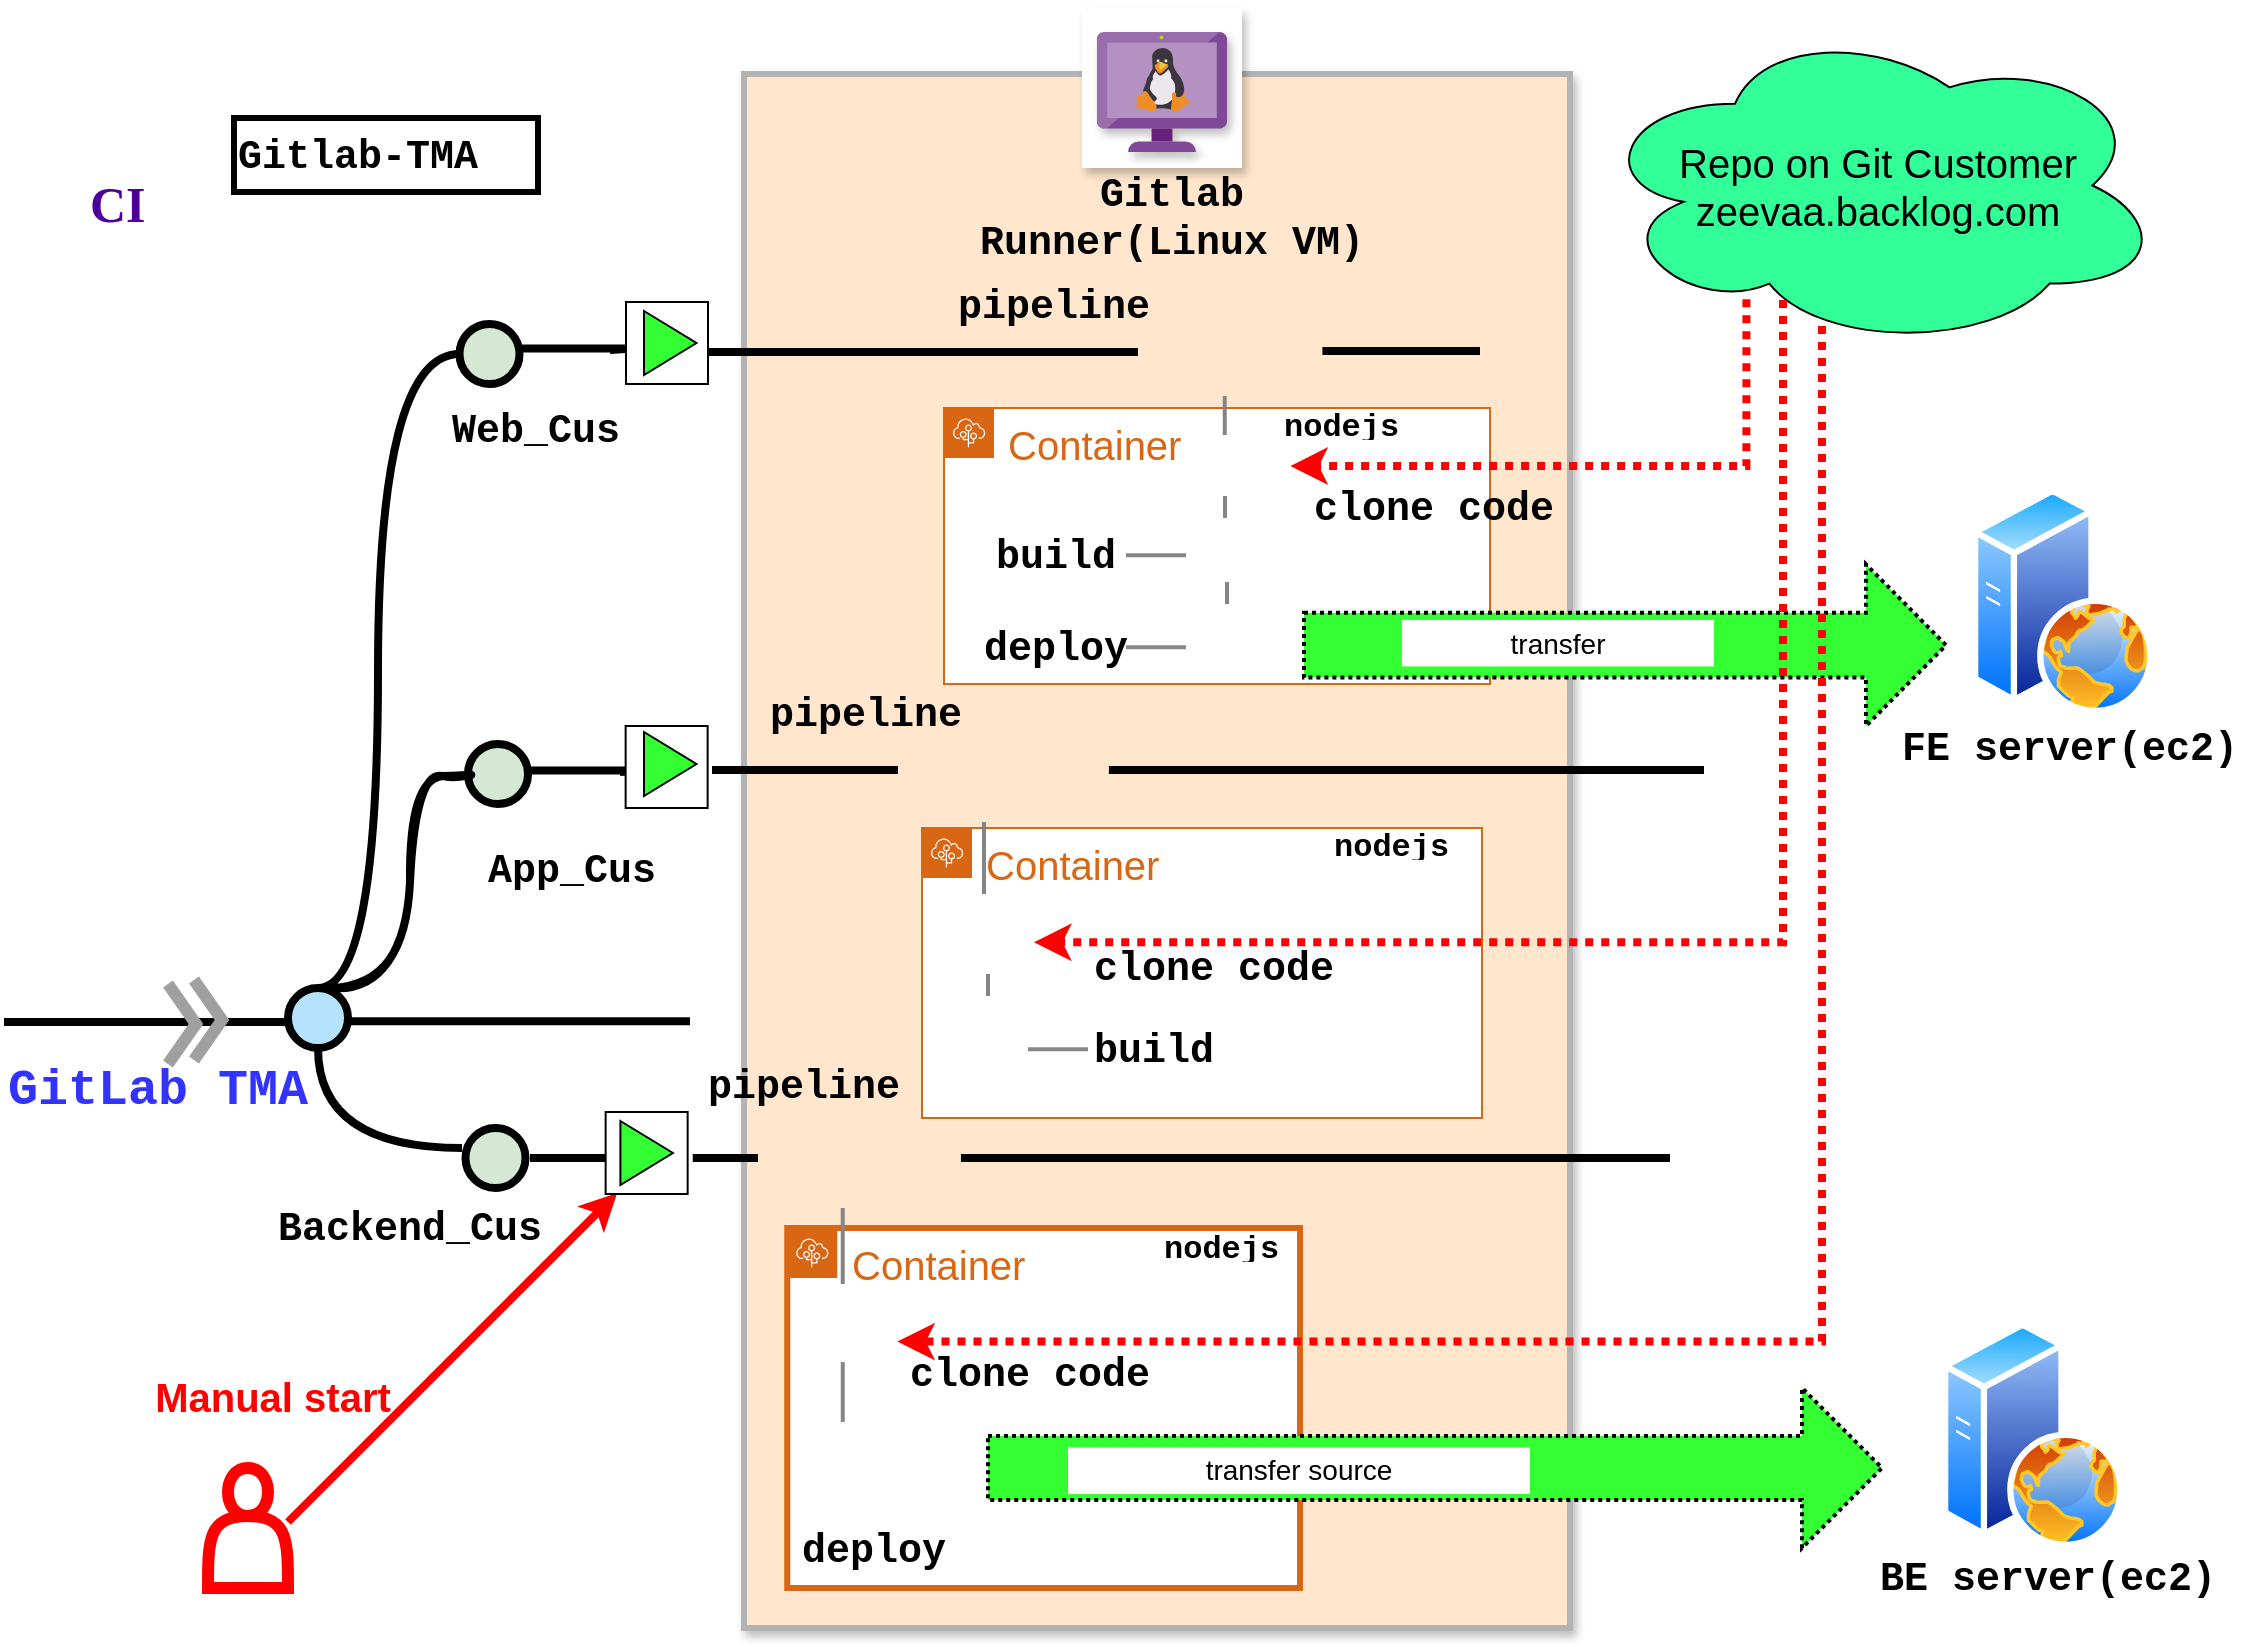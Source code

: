 <mxfile version="20.2.3" type="github">
  <diagram id="yPxyJZ8AM_hMuL3Unpa9" name="complex gitflow">
    <mxGraphModel dx="1303" dy="750" grid="1" gridSize="10" guides="0" tooltips="1" connect="0" arrows="0" fold="1" page="0" pageScale="1" pageWidth="1100" pageHeight="850" math="0" shadow="0">
      <root>
        <mxCell id="0" />
        <mxCell id="1" parent="0" />
        <mxCell id="5-vusKYfpJIrkrFz_v---182" value="" style="shape=image;html=1;verticalAlign=top;verticalLabelPosition=bottom;labelBackgroundColor=#ffffff;imageAspect=0;aspect=fixed;image=https://cdn4.iconfinder.com/data/icons/socialcones/508/Gitlab-128.png;rounded=0;shadow=0;glass=0;labelBorderColor=none;fontSize=25;fontColor=#3333FF;strokeColor=#FF0000;strokeWidth=6;fillColor=none;" parent="1" vertex="1">
          <mxGeometry x="21" y="7" width="107" height="107" as="geometry" />
        </mxCell>
        <mxCell id="5-vusKYfpJIrkrFz_v---49" value="" style="whiteSpace=wrap;html=1;strokeWidth=3;fillColor=#FFE6CC;rounded=0;shadow=1;glass=0;absoluteArcSize=1;allowArrows=1;labelBackgroundColor=none;labelBorderColor=none;fontColor=#CFCFCF;strokeColor=#B3B3B3;" parent="1" vertex="1">
          <mxGeometry x="377" y="39" width="413" height="777" as="geometry" />
        </mxCell>
        <mxCell id="5-vusKYfpJIrkrFz_v---159" value="&lt;font style=&quot;font-size: 20px;&quot;&gt;Container&lt;/font&gt;" style="points=[[0,0],[0.25,0],[0.5,0],[0.75,0],[1,0],[1,0.25],[1,0.5],[1,0.75],[1,1],[0.75,1],[0.5,1],[0.25,1],[0,1],[0,0.75],[0,0.5],[0,0.25]];outlineConnect=0;gradientColor=none;html=1;whiteSpace=wrap;fontSize=12;fontStyle=0;container=1;pointerEvents=0;collapsible=0;recursiveResize=0;shape=mxgraph.aws4.group;grIcon=mxgraph.aws4.group_elastic_beanstalk;strokeColor=#D86613;fillColor=default;verticalAlign=top;align=left;spacingLeft=30;fontColor=#D86613;dashed=0;rounded=0;shadow=0;glass=0;labelBackgroundColor=none;labelBorderColor=none;" parent="1" vertex="1">
          <mxGeometry x="477" y="206" width="273" height="138" as="geometry" />
        </mxCell>
        <mxCell id="YNiDKU0idmeV1tOSZLgt-16" value="" style="shape=image;html=1;verticalAlign=top;verticalLabelPosition=bottom;labelBackgroundColor=#ffffff;imageAspect=0;aspect=fixed;image=https://cdn3.iconfinder.com/data/icons/flat-actions-icons-9/792/Tick_Mark_Circle-128.png;rounded=0;shadow=0;glass=0;labelBorderColor=none;fontColor=none;strokeColor=#828282;strokeWidth=4;fillColor=#FFFFFF;" parent="5-vusKYfpJIrkrFz_v---159" vertex="1">
          <mxGeometry x="111.56" y="41.56" width="61.62" height="61.62" as="geometry" />
        </mxCell>
        <mxCell id="5-vusKYfpJIrkrFz_v---47" value="" style="shape=image;html=1;verticalAlign=top;verticalLabelPosition=bottom;labelBackgroundColor=#ffffff;imageAspect=0;aspect=fixed;image=https://cdn0.iconfinder.com/data/icons/phosphor-thin-vol-3/256/git-commit-thin-128.png;strokeWidth=6;direction=west;rounded=0;" parent="1" vertex="1">
          <mxGeometry x="364" y="517.62" width="126.75" height="126.75" as="geometry" />
        </mxCell>
        <mxCell id="5-vusKYfpJIrkrFz_v---157" value="&lt;font style=&quot;font-size: 20px;&quot;&gt;Container&lt;/font&gt;" style="points=[[0,0],[0.25,0],[0.5,0],[0.75,0],[1,0],[1,0.25],[1,0.5],[1,0.75],[1,1],[0.75,1],[0.5,1],[0.25,1],[0,1],[0,0.75],[0,0.5],[0,0.25]];outlineConnect=0;gradientColor=none;html=1;whiteSpace=wrap;fontSize=12;fontStyle=0;container=1;pointerEvents=0;collapsible=0;recursiveResize=0;shape=mxgraph.aws4.group;grIcon=mxgraph.aws4.group_elastic_beanstalk;strokeColor=#D86613;fillColor=default;verticalAlign=top;align=left;spacingLeft=30;fontColor=#D86613;dashed=0;rounded=0;shadow=0;glass=0;labelBackgroundColor=none;labelBorderColor=none;" parent="1" vertex="1">
          <mxGeometry x="467" y="416" width="260" height="80" as="geometry" />
        </mxCell>
        <mxCell id="5-vusKYfpJIrkrFz_v---151" value="&lt;font style=&quot;font-size: 20px;&quot;&gt;Container&lt;/font&gt;" style="points=[[0,0],[0.25,0],[0.5,0],[0.75,0],[1,0],[1,0.25],[1,0.5],[1,0.75],[1,1],[0.75,1],[0.5,1],[0.25,1],[0,1],[0,0.75],[0,0.5],[0,0.25]];outlineConnect=0;gradientColor=none;html=1;whiteSpace=wrap;fontSize=12;fontStyle=0;container=1;pointerEvents=0;collapsible=0;recursiveResize=0;shape=mxgraph.aws4.group;grIcon=mxgraph.aws4.group_elastic_beanstalk;strokeColor=#D86613;fillColor=default;verticalAlign=top;align=left;spacingLeft=30;fontColor=#D86613;dashed=0;rounded=0;shadow=0;glass=0;labelBackgroundColor=none;labelBorderColor=none;strokeWidth=3;" parent="1" vertex="1">
          <mxGeometry x="398.62" y="616" width="256.38" height="180" as="geometry" />
        </mxCell>
        <mxCell id="5-vusKYfpJIrkrFz_v---160" value="&lt;font style=&quot;font-size: 16px;&quot;&gt;nodejs&lt;/font&gt;" style="text;html=1;strokeColor=none;fillColor=none;align=left;verticalAlign=middle;whiteSpace=wrap;overflow=hidden;fontSize=20;fontStyle=1;fontFamily=Courier New;rounded=0;" parent="5-vusKYfpJIrkrFz_v---151" vertex="1">
          <mxGeometry x="186.84" y="-5" width="84.54" height="23" as="geometry" />
        </mxCell>
        <mxCell id="5-vusKYfpJIrkrFz_v---142" value="clone code" style="text;html=1;strokeColor=none;fillColor=none;align=left;verticalAlign=middle;whiteSpace=wrap;overflow=hidden;fontSize=20;fontStyle=1;fontFamily=Courier New;rounded=0;" parent="5-vusKYfpJIrkrFz_v---151" vertex="1">
          <mxGeometry x="59.38" y="59" width="123.81" height="26" as="geometry" />
        </mxCell>
        <mxCell id="5-vusKYfpJIrkrFz_v---116" value="" style="verticalLabelPosition=bottom;verticalAlign=top;html=1;strokeWidth=2;shape=mxgraph.arrows2.arrow;dy=0.6;dx=40;notch=0;rounded=0;shadow=0;glass=0;labelBackgroundColor=none;labelBorderColor=none;fontColor=none;fillColor=#33FF33;dashed=1;dashPattern=1 1;whiteSpace=wrap;" parent="1" vertex="1">
          <mxGeometry x="499" y="696" width="447" height="80" as="geometry" />
        </mxCell>
        <mxCell id="5-vusKYfpJIrkrFz_v---67" value="" style="whiteSpace=wrap;html=1;aspect=fixed;rounded=0;shadow=1;glass=0;labelBackgroundColor=none;labelBorderColor=none;fontColor=none;strokeColor=none;strokeWidth=4;fillColor=#FFFFFF;noLabel=1;" parent="1" vertex="1">
          <mxGeometry x="546" y="6" width="80" height="80" as="geometry" />
        </mxCell>
        <mxCell id="uWUnNED6HEl2aK5fdaIb-10" value="" style="verticalLabelPosition=bottom;verticalAlign=top;html=1;strokeWidth=4;shape=mxgraph.flowchart.on-page_reference;plain-blue;gradientColor=none;fillColor=#B5E3Fe;strokeColor=#000000;rounded=0;" parent="1" vertex="1">
          <mxGeometry x="149" y="496" width="30" height="30" as="geometry" />
        </mxCell>
        <mxCell id="5-vusKYfpJIrkrFz_v---6" value="" style="verticalLabelPosition=bottom;verticalAlign=top;html=1;strokeWidth=4;shape=mxgraph.flowchart.on-page_reference;plain-purple;gradientColor=none;strokeColor=#000000;fillColor=#D5E8D4;rounded=0;" parent="1" vertex="1">
          <mxGeometry x="237.75" y="566" width="30" height="30" as="geometry" />
        </mxCell>
        <mxCell id="5-vusKYfpJIrkrFz_v---7" value="" style="verticalLabelPosition=bottom;verticalAlign=top;html=1;strokeWidth=4;shape=mxgraph.flowchart.on-page_reference;plain-purple;gradientColor=none;strokeColor=#000000;fillColor=#D5E8D4;rounded=0;" parent="1" vertex="1">
          <mxGeometry x="239" y="374" width="30" height="30" as="geometry" />
        </mxCell>
        <mxCell id="5-vusKYfpJIrkrFz_v---11" style="edgeStyle=orthogonalEdgeStyle;html=1;endArrow=none;endFill=0;jettySize=auto;orthogonalLoop=1;strokeWidth=4;fontSize=15;exitX=0.5;exitY=1;exitDx=0;exitDy=0;exitPerimeter=0;curved=1;" parent="1" source="uWUnNED6HEl2aK5fdaIb-10" edge="1">
          <mxGeometry relative="1" as="geometry">
            <mxPoint x="129.65" y="552.65" as="sourcePoint" />
            <mxPoint x="236" y="576" as="targetPoint" />
            <Array as="points">
              <mxPoint x="164" y="576" />
            </Array>
          </mxGeometry>
        </mxCell>
        <mxCell id="5-vusKYfpJIrkrFz_v---14" value="App_Cus" style="text;html=1;strokeColor=none;fillColor=none;align=left;verticalAlign=middle;whiteSpace=wrap;overflow=hidden;fontSize=20;fontStyle=1;fontFamily=Courier New;rounded=0;" parent="1" vertex="1">
          <mxGeometry x="247" y="410" width="97.62" height="53" as="geometry" />
        </mxCell>
        <mxCell id="5-vusKYfpJIrkrFz_v---15" value="" style="verticalLabelPosition=bottom;verticalAlign=top;html=1;strokeWidth=4;shape=mxgraph.flowchart.on-page_reference;plain-purple;gradientColor=none;strokeColor=#000000;fillColor=#D5E8D4;rounded=0;" parent="1" vertex="1">
          <mxGeometry x="234.75" y="164" width="30" height="30" as="geometry" />
        </mxCell>
        <mxCell id="5-vusKYfpJIrkrFz_v---16" style="edgeStyle=orthogonalEdgeStyle;orthogonalLoop=1;jettySize=auto;html=1;exitX=0.5;exitY=0;exitDx=0;exitDy=0;exitPerimeter=0;endArrow=none;endFill=0;strokeWidth=4;fontFamily=Courier New;fontColor=#009900;entryX=0;entryY=0.5;entryDx=0;entryDy=0;entryPerimeter=0;curved=1;" parent="1" source="uWUnNED6HEl2aK5fdaIb-10" target="5-vusKYfpJIrkrFz_v---15" edge="1">
          <mxGeometry relative="1" as="geometry">
            <mxPoint x="129" y="447" as="sourcePoint" />
            <mxPoint x="240" y="183" as="targetPoint" />
            <Array as="points">
              <mxPoint x="194" y="496" />
              <mxPoint x="194" y="179" />
            </Array>
          </mxGeometry>
        </mxCell>
        <mxCell id="5-vusKYfpJIrkrFz_v---17" value="Web_Cus" style="text;html=1;strokeColor=none;fillColor=none;align=left;verticalAlign=middle;whiteSpace=wrap;overflow=hidden;fontSize=20;fontStyle=1;fontFamily=Courier New;rounded=0;" parent="1" vertex="1">
          <mxGeometry x="229.38" y="200.37" width="97.62" height="33" as="geometry" />
        </mxCell>
        <mxCell id="5-vusKYfpJIrkrFz_v---44" value="" style="shape=image;html=1;verticalAlign=top;verticalLabelPosition=bottom;labelBackgroundColor=#ffffff;imageAspect=0;aspect=fixed;image=https://cdn0.iconfinder.com/data/icons/phosphor-thin-vol-3/256/git-commit-thin-128.png;strokeWidth=6;rounded=0;" parent="1" vertex="1">
          <mxGeometry x="555" y="114.62" width="126.75" height="126.75" as="geometry" />
        </mxCell>
        <mxCell id="5-vusKYfpJIrkrFz_v---46" value="" style="shape=image;html=1;verticalAlign=top;verticalLabelPosition=bottom;labelBackgroundColor=#ffffff;imageAspect=0;aspect=fixed;image=https://cdn0.iconfinder.com/data/icons/phosphor-thin-vol-3/256/git-commit-thin-128.png;strokeWidth=6;rounded=0;" parent="1" vertex="1">
          <mxGeometry x="434.82" y="323.62" width="126.75" height="126.75" as="geometry" />
        </mxCell>
        <mxCell id="5-vusKYfpJIrkrFz_v---53" value="" style="shape=image;html=1;verticalAlign=top;verticalLabelPosition=bottom;labelBackgroundColor=#ffffff;imageAspect=0;aspect=fixed;image=https://cdn3.iconfinder.com/data/icons/UltimateGnome/128x128/actions/gtk-refresh.png;rounded=0;shadow=1;glass=0;labelBorderColor=none;fontColor=#CFCFCF;strokeColor=#B3B3B3;strokeWidth=4;fillColor=none;imageBorder=none;imageBackground=none;" parent="1" vertex="1">
          <mxGeometry x="600.37" y="157.5" width="38" height="38" as="geometry" />
        </mxCell>
        <mxCell id="5-vusKYfpJIrkrFz_v---57" value="" style="shape=image;html=1;verticalAlign=top;verticalLabelPosition=bottom;labelBackgroundColor=#007FFF;imageAspect=0;aspect=fixed;image=https://cdn3.iconfinder.com/data/icons/UltimateGnome/128x128/actions/gtk-refresh.png;rounded=0;shadow=1;glass=0;labelBorderColor=#007FFF;fontColor=#007FFF;strokeColor=#007FFF;strokeWidth=4;fillColor=#007FFF;" parent="1" vertex="1">
          <mxGeometry x="407.38" y="561" width="40" height="40" as="geometry" />
        </mxCell>
        <mxCell id="5-vusKYfpJIrkrFz_v---66" value="" style="aspect=fixed;html=1;points=[];align=center;image;fontSize=12;image=img/lib/mscae/VM_Linux_Non_Azure.svg;rounded=0;shadow=1;glass=0;labelBackgroundColor=default;labelBorderColor=none;fontColor=default;strokeColor=#B3B3B3;strokeWidth=4;fillColor=#007FFF;" parent="1" vertex="1">
          <mxGeometry x="553.39" y="18" width="65.22" height="60" as="geometry" />
        </mxCell>
        <mxCell id="5-vusKYfpJIrkrFz_v---71" value="&lt;font style=&quot;font-size: 20px;&quot;&gt;Gitlab Runner(Linux VM)&lt;/font&gt;" style="text;html=1;strokeColor=none;fillColor=none;align=center;verticalAlign=middle;whiteSpace=wrap;overflow=hidden;fontSize=14;fontStyle=1;fontFamily=Courier New;rounded=0;" parent="1" vertex="1">
          <mxGeometry x="484" y="83" width="214" height="55" as="geometry" />
        </mxCell>
        <mxCell id="5-vusKYfpJIrkrFz_v---81" value="" style="edgeStyle=orthogonalEdgeStyle;rounded=0;orthogonalLoop=1;jettySize=auto;html=1;fontSize=15;endArrow=none;endFill=0;strokeWidth=4;" parent="1" edge="1">
          <mxGeometry relative="1" as="geometry">
            <mxPoint x="315" y="388" as="targetPoint" />
            <mxPoint x="269" y="387.29" as="sourcePoint" />
            <Array as="points">
              <mxPoint x="327" y="387" />
            </Array>
          </mxGeometry>
        </mxCell>
        <mxCell id="5-vusKYfpJIrkrFz_v---101" value="" style="line;strokeWidth=4;html=1;perimeter=backbonePerimeter;points=[];outlineConnect=0;rounded=0;shadow=0;glass=0;labelBackgroundColor=none;labelBorderColor=none;fontColor=none;fillColor=#FFFFFF;" parent="1" vertex="1">
          <mxGeometry x="270" y="576" width="40" height="10" as="geometry" />
        </mxCell>
        <mxCell id="5-vusKYfpJIrkrFz_v---103" value="" style="shape=image;html=1;verticalAlign=top;verticalLabelPosition=bottom;labelBackgroundColor=#ffffff;imageAspect=0;aspect=fixed;image=https://cdn3.iconfinder.com/data/icons/flat-actions-icons-9/792/Tick_Mark_Circle-128.png;rounded=0;shadow=0;glass=0;labelBorderColor=none;fontColor=none;strokeColor=#828282;strokeWidth=4;fillColor=#FFFFFF;" parent="1" vertex="1">
          <mxGeometry x="395.57" y="637" width="61.62" height="61.62" as="geometry" />
        </mxCell>
        <mxCell id="5-vusKYfpJIrkrFz_v---104" value="" style="shape=image;html=1;verticalAlign=top;verticalLabelPosition=bottom;labelBackgroundColor=#ffffff;imageAspect=0;aspect=fixed;image=https://cdn3.iconfinder.com/data/icons/flat-actions-icons-9/792/Tick_Mark_Circle-128.png;rounded=0;shadow=0;glass=0;labelBorderColor=none;fontColor=none;strokeColor=#828282;strokeWidth=4;fillColor=#FFFFFF;" parent="1" vertex="1">
          <mxGeometry x="396.87" y="705" width="59" height="59" as="geometry" />
        </mxCell>
        <mxCell id="5-vusKYfpJIrkrFz_v---106" style="edgeStyle=orthogonalEdgeStyle;orthogonalLoop=1;jettySize=auto;html=1;endArrow=none;endFill=0;strokeWidth=4;fontFamily=Courier New;fontColor=#009900;sketch=1;curved=1;" parent="1" edge="1">
          <mxGeometry relative="1" as="geometry">
            <mxPoint x="171" y="496" as="sourcePoint" />
            <mxPoint x="240" y="390" as="targetPoint" />
            <Array as="points">
              <mxPoint x="210" y="496" />
              <mxPoint x="210" y="390" />
              <mxPoint x="242" y="390" />
            </Array>
          </mxGeometry>
        </mxCell>
        <mxCell id="5-vusKYfpJIrkrFz_v---108" value="" style="line;strokeWidth=2;direction=south;html=1;rounded=0;shadow=0;glass=0;labelBackgroundColor=none;labelBorderColor=none;fontColor=none;fillColor=#FFFFFF;strokeColor=#858585;" parent="1" vertex="1">
          <mxGeometry x="421.37" y="606" width="10" height="38" as="geometry" />
        </mxCell>
        <mxCell id="5-vusKYfpJIrkrFz_v---109" value="" style="line;strokeWidth=2;direction=south;html=1;rounded=0;shadow=0;glass=0;labelBackgroundColor=none;labelBorderColor=none;fontColor=none;fillColor=#FFFFFF;strokeColor=#858585;" parent="1" vertex="1">
          <mxGeometry x="421.38" y="683" width="10" height="30" as="geometry" />
        </mxCell>
        <mxCell id="5-vusKYfpJIrkrFz_v---117" value="transfer source" style="whiteSpace=wrap;html=1;rounded=0;shadow=0;glass=0;dashed=1;dashPattern=1 1;labelBackgroundColor=none;labelBorderColor=none;fontColor=none;strokeColor=none;strokeWidth=4;fillColor=#FFFFFF;fontSize=14;" parent="1" vertex="1">
          <mxGeometry x="539" y="725.75" width="231" height="23.25" as="geometry" />
        </mxCell>
        <mxCell id="5-vusKYfpJIrkrFz_v---120" value="" style="aspect=fixed;perimeter=ellipsePerimeter;html=1;align=center;shadow=0;dashed=0;spacingTop=3;image;image=img/lib/active_directory/web_server.svg;rounded=0;glass=0;dashPattern=1 1;labelBackgroundColor=none;labelBorderColor=none;fontSize=14;fontColor=none;strokeColor=#858585;strokeWidth=4;fillColor=#FFFFFF;" parent="1" vertex="1">
          <mxGeometry x="976" y="662.56" width="90.75" height="113.44" as="geometry" />
        </mxCell>
        <mxCell id="5-vusKYfpJIrkrFz_v---121" value="&lt;font style=&quot;font-size: 20px;&quot;&gt;BE server(ec2)&lt;/font&gt;" style="text;html=1;strokeColor=none;fillColor=none;align=left;verticalAlign=middle;whiteSpace=wrap;overflow=hidden;fontSize=14;fontStyle=1;fontFamily=Courier New;rounded=0;" parent="1" vertex="1">
          <mxGeometry x="943" y="771" width="172" height="39" as="geometry" />
        </mxCell>
        <mxCell id="5-vusKYfpJIrkrFz_v---122" value="" style="shape=image;html=1;verticalAlign=top;verticalLabelPosition=bottom;labelBackgroundColor=#ffffff;imageAspect=0;aspect=fixed;image=https://cdn3.iconfinder.com/data/icons/UltimateGnome/128x128/actions/gtk-refresh.png;rounded=0;shadow=1;glass=0;labelBorderColor=none;fontColor=#CFCFCF;strokeColor=#B3B3B3;strokeWidth=4;fillColor=none;imageBorder=none;imageBackground=none;" parent="1" vertex="1">
          <mxGeometry x="479.2" y="368" width="38" height="38" as="geometry" />
        </mxCell>
        <mxCell id="5-vusKYfpJIrkrFz_v---125" value="" style="shape=image;html=1;verticalAlign=top;verticalLabelPosition=bottom;labelBackgroundColor=#ffffff;imageAspect=0;aspect=fixed;image=https://cdn3.iconfinder.com/data/icons/flat-actions-icons-9/792/Tick_Mark_Circle-128.png;rounded=0;shadow=0;glass=0;labelBorderColor=none;fontColor=none;strokeColor=#828282;strokeWidth=4;fillColor=#FFFFFF;" parent="1" vertex="1">
          <mxGeometry x="588.56" y="203.76" width="61.62" height="61.62" as="geometry" />
        </mxCell>
        <mxCell id="5-vusKYfpJIrkrFz_v---126" value="" style="shape=image;html=1;verticalAlign=top;verticalLabelPosition=bottom;labelBackgroundColor=#ffffff;imageAspect=0;aspect=fixed;image=https://cdn3.iconfinder.com/data/icons/flat-actions-icons-9/792/Tick_Mark_Circle-128.png;rounded=0;shadow=0;glass=0;labelBorderColor=none;fontColor=none;strokeColor=#828282;strokeWidth=4;fillColor=#FFFFFF;" parent="1" vertex="1">
          <mxGeometry x="588.56" y="291.38" width="61.62" height="61.62" as="geometry" />
        </mxCell>
        <mxCell id="5-vusKYfpJIrkrFz_v---128" value="&lt;font style=&quot;font-size: 20px;&quot;&gt;FE server(ec2)&lt;/font&gt;" style="text;html=1;strokeColor=none;fillColor=none;align=left;verticalAlign=middle;whiteSpace=wrap;overflow=hidden;fontSize=20;fontStyle=1;fontFamily=Courier New;rounded=0;" parent="1" vertex="1">
          <mxGeometry x="954" y="352" width="180" height="48" as="geometry" />
        </mxCell>
        <mxCell id="5-vusKYfpJIrkrFz_v---127" value="" style="aspect=fixed;perimeter=ellipsePerimeter;html=1;align=center;shadow=0;dashed=0;spacingTop=3;image;image=img/lib/active_directory/web_server.svg;rounded=0;glass=0;dashPattern=1 1;labelBackgroundColor=none;labelBorderColor=none;fontSize=14;fontColor=none;strokeColor=#858585;strokeWidth=4;fillColor=#FFFFFF;" parent="1" vertex="1">
          <mxGeometry x="991" y="245.56" width="90.75" height="113.44" as="geometry" />
        </mxCell>
        <mxCell id="5-vusKYfpJIrkrFz_v---139" value="" style="verticalLabelPosition=bottom;verticalAlign=top;html=1;strokeWidth=2;shape=mxgraph.arrows2.arrow;dy=0.6;dx=40;notch=0;rounded=0;shadow=0;glass=0;labelBackgroundColor=none;labelBorderColor=none;fontColor=none;fillColor=#33FF33;dashed=1;dashPattern=1 1;whiteSpace=wrap;" parent="1" vertex="1">
          <mxGeometry x="657" y="284.19" width="321" height="80.81" as="geometry" />
        </mxCell>
        <mxCell id="5-vusKYfpJIrkrFz_v---140" value="transfer" style="whiteSpace=wrap;html=1;rounded=0;shadow=0;glass=0;dashed=1;dashPattern=1 1;labelBackgroundColor=none;labelBorderColor=none;fontColor=none;strokeColor=none;strokeWidth=4;fillColor=#FFFFFF;fontSize=14;" parent="1" vertex="1">
          <mxGeometry x="706" y="311.97" width="156" height="23.25" as="geometry" />
        </mxCell>
        <mxCell id="5-vusKYfpJIrkrFz_v---141" value="Backend_Cus" style="text;html=1;strokeColor=none;fillColor=none;align=left;verticalAlign=middle;whiteSpace=wrap;overflow=hidden;fontSize=20;fontStyle=1;fontFamily=Courier New;rounded=0;" parent="1" vertex="1">
          <mxGeometry x="142.19" y="596" width="144.81" height="40" as="geometry" />
        </mxCell>
        <mxCell id="5-vusKYfpJIrkrFz_v---144" value="build&amp;nbsp;" style="text;html=1;strokeColor=none;fillColor=none;align=left;verticalAlign=middle;whiteSpace=wrap;overflow=hidden;fontSize=20;fontStyle=1;fontFamily=Courier New;rounded=0;" parent="1" vertex="1">
          <mxGeometry x="500.56" y="253.19" width="91" height="53" as="geometry" />
        </mxCell>
        <mxCell id="5-vusKYfpJIrkrFz_v---145" value="deploy" style="text;html=1;strokeColor=none;fillColor=none;align=left;verticalAlign=middle;whiteSpace=wrap;overflow=hidden;fontSize=20;fontStyle=1;fontFamily=Courier New;rounded=0;" parent="1" vertex="1">
          <mxGeometry x="494.56" y="299.69" width="91" height="53" as="geometry" />
        </mxCell>
        <mxCell id="5-vusKYfpJIrkrFz_v---147" value="" style="line;strokeWidth=2;html=1;perimeter=backbonePerimeter;points=[];outlineConnect=0;rounded=0;shadow=0;glass=0;labelBackgroundColor=none;labelBorderColor=none;fontSize=20;fontColor=none;fillColor=#33FF33;strokeColor=#878787;" parent="1" vertex="1">
          <mxGeometry x="568" y="324" width="30" height="3.37" as="geometry" />
        </mxCell>
        <mxCell id="5-vusKYfpJIrkrFz_v---148" value="" style="line;strokeWidth=2;html=1;perimeter=backbonePerimeter;points=[];outlineConnect=0;rounded=0;shadow=0;glass=0;labelBackgroundColor=none;labelBorderColor=none;fontSize=20;fontColor=none;fillColor=#33FF33;strokeColor=#878787;" parent="1" vertex="1">
          <mxGeometry x="568" y="278" width="30" height="3.37" as="geometry" />
        </mxCell>
        <mxCell id="5-vusKYfpJIrkrFz_v---152" value="deploy" style="text;html=1;strokeColor=none;fillColor=none;align=left;verticalAlign=middle;whiteSpace=wrap;overflow=hidden;fontSize=20;fontStyle=1;fontFamily=Courier New;rounded=0;" parent="1" vertex="1">
          <mxGeometry x="403.81" y="750" width="128.81" height="53" as="geometry" />
        </mxCell>
        <mxCell id="5-vusKYfpJIrkrFz_v---162" value="&lt;font style=&quot;font-size: 16px;&quot;&gt;nodejs&lt;/font&gt;" style="text;html=1;strokeColor=none;fillColor=none;align=left;verticalAlign=middle;whiteSpace=wrap;overflow=hidden;fontSize=20;fontStyle=1;fontFamily=Courier New;rounded=0;" parent="1" vertex="1">
          <mxGeometry x="645.46" y="200" width="84.54" height="23" as="geometry" />
        </mxCell>
        <mxCell id="5-vusKYfpJIrkrFz_v---163" value="" style="line;strokeWidth=4;html=1;perimeter=backbonePerimeter;points=[];outlineConnect=0;rounded=0;shadow=0;glass=0;labelBackgroundColor=none;labelBorderColor=none;fontSize=16;fontColor=none;fillColor=#007FFF;" parent="1" vertex="1">
          <mxGeometry x="179" y="507.62" width="171" height="10" as="geometry" />
        </mxCell>
        <mxCell id="5-vusKYfpJIrkrFz_v---164" value="" style="line;strokeWidth=4;html=1;perimeter=backbonePerimeter;points=[];outlineConnect=0;rounded=0;shadow=0;glass=0;labelBackgroundColor=none;labelBorderColor=none;fontSize=16;fontColor=none;fillColor=#007FFF;" parent="1" vertex="1">
          <mxGeometry x="361" y="382" width="93" height="10" as="geometry" />
        </mxCell>
        <mxCell id="5-vusKYfpJIrkrFz_v---165" value="" style="line;strokeWidth=4;html=1;perimeter=backbonePerimeter;points=[];outlineConnect=0;rounded=0;shadow=0;glass=0;labelBackgroundColor=none;labelBorderColor=none;fontSize=16;fontColor=none;fillColor=#007FFF;" parent="1" vertex="1">
          <mxGeometry x="359" y="172.99" width="215" height="10" as="geometry" />
        </mxCell>
        <mxCell id="5-vusKYfpJIrkrFz_v---166" value="" style="line;strokeWidth=4;html=1;perimeter=backbonePerimeter;points=[];outlineConnect=0;rounded=0;shadow=0;glass=0;labelBackgroundColor=none;labelBorderColor=none;fontSize=16;fontColor=none;fillColor=#007FFF;" parent="1" vertex="1">
          <mxGeometry x="351.37" y="576" width="32.63" height="10" as="geometry" />
        </mxCell>
        <mxCell id="5-vusKYfpJIrkrFz_v---167" value="" style="line;strokeWidth=4;html=1;perimeter=backbonePerimeter;points=[];outlineConnect=0;rounded=0;shadow=0;glass=0;labelBackgroundColor=none;labelBorderColor=none;fontSize=16;fontColor=none;fillColor=#007FFF;" parent="1" vertex="1">
          <mxGeometry x="485.46" y="575.99" width="354.54" height="10" as="geometry" />
        </mxCell>
        <mxCell id="5-vusKYfpJIrkrFz_v---169" value="" style="line;strokeWidth=4;html=1;perimeter=backbonePerimeter;points=[];outlineConnect=0;rounded=0;shadow=0;glass=0;labelBackgroundColor=none;labelBorderColor=none;fontSize=16;fontColor=none;fillColor=#007FFF;" parent="1" vertex="1">
          <mxGeometry x="559.46" y="381.99" width="297.54" height="10" as="geometry" />
        </mxCell>
        <mxCell id="5-vusKYfpJIrkrFz_v---170" value="" style="line;strokeWidth=4;html=1;perimeter=backbonePerimeter;points=[];outlineConnect=0;rounded=0;shadow=0;glass=0;labelBackgroundColor=none;labelBorderColor=none;fontSize=16;fontColor=none;fillColor=#007FFF;" parent="1" vertex="1">
          <mxGeometry x="666.21" y="172.5" width="78.79" height="10" as="geometry" />
        </mxCell>
        <mxCell id="5-vusKYfpJIrkrFz_v---176" value="" style="shape=actor;whiteSpace=wrap;html=1;rounded=0;shadow=0;glass=0;labelBackgroundColor=none;labelBorderColor=none;fontSize=20;fontColor=#000000;strokeColor=#FF0000;strokeWidth=6;fillColor=none;" parent="1" vertex="1">
          <mxGeometry x="109" y="736" width="40" height="60" as="geometry" />
        </mxCell>
        <mxCell id="5-vusKYfpJIrkrFz_v---177" value="" style="endArrow=classic;html=1;rounded=0;fontSize=20;fontColor=#000000;strokeColor=#FF0000;strokeWidth=4;entryX=0.25;entryY=1;entryDx=0;entryDy=0;exitX=0.9;exitY=0.5;exitDx=0;exitDy=0;exitPerimeter=0;" parent="1" edge="1">
          <mxGeometry relative="1" as="geometry">
            <mxPoint x="149" y="763" as="sourcePoint" />
            <mxPoint x="313.62" y="598.5" as="targetPoint" />
          </mxGeometry>
        </mxCell>
        <mxCell id="5-vusKYfpJIrkrFz_v---178" value="Manual start" style="edgeLabel;resizable=0;html=1;align=center;verticalAlign=middle;rounded=0;shadow=0;glass=0;labelBackgroundColor=none;labelBorderColor=none;fontSize=20;fontColor=#FF0000;strokeColor=#FF0000;strokeWidth=6;fillColor=none;fontStyle=1;" parent="5-vusKYfpJIrkrFz_v---177" connectable="0" vertex="1">
          <mxGeometry relative="1" as="geometry">
            <mxPoint x="-91" y="19" as="offset" />
          </mxGeometry>
        </mxCell>
        <mxCell id="5-vusKYfpJIrkrFz_v---181" value="&lt;font color=&quot;#3333ff&quot; style=&quot;font-size: 25px;&quot;&gt;GitLab TMA&lt;/font&gt;" style="text;html=1;strokeColor=none;fillColor=none;align=left;verticalAlign=middle;whiteSpace=wrap;overflow=hidden;fontSize=20;fontStyle=1;fontFamily=Courier New;rounded=0;" parent="1" vertex="1">
          <mxGeometry x="7" y="520" width="183.06" height="53" as="geometry" />
        </mxCell>
        <mxCell id="5-vusKYfpJIrkrFz_v---186" value="" style="line;strokeWidth=4;html=1;perimeter=backbonePerimeter;points=[];outlineConnect=0;rounded=0;shadow=0;glass=0;labelBackgroundColor=none;labelBorderColor=none;fontSize=25;fontColor=#3333FF;fillColor=none;" parent="1" vertex="1">
          <mxGeometry x="7" y="508" width="142" height="10" as="geometry" />
        </mxCell>
        <mxCell id="5-vusKYfpJIrkrFz_v---187" value="&lt;font style=&quot;font-size: 25px;&quot;&gt;CI&lt;/font&gt;" style="text;html=1;strokeColor=none;fillColor=none;align=left;verticalAlign=middle;whiteSpace=wrap;overflow=hidden;fontSize=20;fontStyle=1;fontFamily=Garamond;fontColor=#4C0099;rounded=0;" parent="1" vertex="1">
          <mxGeometry x="48" y="77" width="53" height="53" as="geometry" />
        </mxCell>
        <mxCell id="5-vusKYfpJIrkrFz_v---188" value="" style="shape=image;html=1;verticalAlign=top;verticalLabelPosition=bottom;labelBackgroundColor=none;imageAspect=0;aspect=fixed;image=https://cdn0.iconfinder.com/data/icons/ie_Financial_set/128/48.png;rounded=0;shadow=0;glass=0;labelBorderColor=none;fontFamily=Garamond;fontSize=25;fontColor=#7F00FF;strokeColor=#FF0000;strokeWidth=6;fillColor=none;" parent="1" vertex="1">
          <mxGeometry x="76" y="91.24" width="26.76" height="26.76" as="geometry" />
        </mxCell>
        <mxCell id="5-vusKYfpJIrkrFz_v---189" value="pipeline" style="text;html=1;strokeColor=none;fillColor=none;align=left;verticalAlign=middle;whiteSpace=wrap;overflow=hidden;fontSize=20;fontStyle=1;fontFamily=Courier New;rounded=0;" parent="1" vertex="1">
          <mxGeometry x="356.58" y="518" width="97.62" height="53" as="geometry" />
        </mxCell>
        <mxCell id="5-vusKYfpJIrkrFz_v---190" value="pipeline" style="text;html=1;strokeColor=none;fillColor=none;align=left;verticalAlign=middle;whiteSpace=wrap;overflow=hidden;fontSize=20;fontStyle=1;fontFamily=Courier New;rounded=0;" parent="1" vertex="1">
          <mxGeometry x="387.84" y="332" width="97.62" height="53" as="geometry" />
        </mxCell>
        <mxCell id="5-vusKYfpJIrkrFz_v---191" value="pipeline" style="text;html=1;strokeColor=none;fillColor=none;align=left;verticalAlign=middle;whiteSpace=wrap;overflow=hidden;fontSize=20;fontStyle=1;fontFamily=Courier New;rounded=0;" parent="1" vertex="1">
          <mxGeometry x="482.46" y="128.75" width="97.62" height="53" as="geometry" />
        </mxCell>
        <mxCell id="5-vusKYfpJIrkrFz_v---195" value="" style="html=1;verticalLabelPosition=bottom;labelBackgroundColor=#ffffff;verticalAlign=top;shadow=0;dashed=0;strokeWidth=6;shape=mxgraph.ios7.misc.more;strokeColor=#a0a0a0;rounded=0;glass=0;labelBorderColor=none;fontFamily=Garamond;fontSize=25;fontColor=#4C0099;fillColor=none;fontStyle=1;" parent="1" vertex="1">
          <mxGeometry x="102" y="492" width="14" height="40" as="geometry" />
        </mxCell>
        <mxCell id="5-vusKYfpJIrkrFz_v---197" value="" style="html=1;verticalLabelPosition=bottom;labelBackgroundColor=#ffffff;verticalAlign=top;shadow=0;dashed=0;strokeWidth=6;shape=mxgraph.ios7.misc.more;strokeColor=#a0a0a0;rounded=0;glass=0;labelBorderColor=none;fontFamily=Garamond;fontSize=25;fontColor=#4C0099;fillColor=none;fontStyle=1;" parent="1" vertex="1">
          <mxGeometry x="89" y="494" width="14" height="40" as="geometry" />
        </mxCell>
        <mxCell id="YNiDKU0idmeV1tOSZLgt-1" value="Gitlab-TMA" style="text;html=1;strokeColor=default;fillColor=none;align=left;verticalAlign=middle;whiteSpace=wrap;overflow=hidden;fontSize=20;fontStyle=1;fontFamily=Courier New;rounded=0;strokeWidth=3;" parent="1" vertex="1">
          <mxGeometry x="122" y="61" width="152" height="37" as="geometry" />
        </mxCell>
        <mxCell id="YNiDKU0idmeV1tOSZLgt-4" value="" style="whiteSpace=wrap;html=1;aspect=fixed;rounded=0;" parent="1" vertex="1">
          <mxGeometry x="307.82" y="558" width="41" height="41" as="geometry" />
        </mxCell>
        <mxCell id="YNiDKU0idmeV1tOSZLgt-5" value="" style="whiteSpace=wrap;html=1;aspect=fixed;rounded=0;" parent="1" vertex="1">
          <mxGeometry x="317.82" y="365" width="41" height="41" as="geometry" />
        </mxCell>
        <mxCell id="YNiDKU0idmeV1tOSZLgt-7" value="" style="edgeStyle=orthogonalEdgeStyle;rounded=0;orthogonalLoop=1;jettySize=auto;html=1;fontSize=15;endArrow=none;endFill=0;strokeWidth=4;" parent="1" edge="1">
          <mxGeometry relative="1" as="geometry">
            <mxPoint x="310" y="177" as="targetPoint" />
            <mxPoint x="264" y="176.29" as="sourcePoint" />
            <Array as="points">
              <mxPoint x="322" y="176" />
            </Array>
          </mxGeometry>
        </mxCell>
        <mxCell id="YNiDKU0idmeV1tOSZLgt-8" value="" style="whiteSpace=wrap;html=1;aspect=fixed;rounded=0;" parent="1" vertex="1">
          <mxGeometry x="318" y="153" width="41" height="41" as="geometry" />
        </mxCell>
        <mxCell id="YNiDKU0idmeV1tOSZLgt-9" value="" style="triangle;whiteSpace=wrap;html=1;fillColor=#33FF33;rounded=0;" parent="1" vertex="1">
          <mxGeometry x="327" y="368" width="26.24" height="32" as="geometry" />
        </mxCell>
        <mxCell id="YNiDKU0idmeV1tOSZLgt-10" value="" style="triangle;whiteSpace=wrap;html=1;fillColor=#33FF33;rounded=0;" parent="1" vertex="1">
          <mxGeometry x="327" y="157.5" width="26.24" height="32" as="geometry" />
        </mxCell>
        <mxCell id="YNiDKU0idmeV1tOSZLgt-11" value="" style="triangle;whiteSpace=wrap;html=1;fillColor=#33FF33;rounded=0;" parent="1" vertex="1">
          <mxGeometry x="315.2" y="562.5" width="26.24" height="32" as="geometry" />
        </mxCell>
        <mxCell id="YNiDKU0idmeV1tOSZLgt-12" value="&lt;font style=&quot;font-size: 20px;&quot;&gt;Repo on Git Customer&lt;br&gt;zeevaa.backlog.com&lt;/font&gt;" style="ellipse;shape=cloud;whiteSpace=wrap;html=1;fillColor=#33FF99;rounded=0;" parent="1" vertex="1">
          <mxGeometry x="801" y="13" width="286" height="163.5" as="geometry" />
        </mxCell>
        <mxCell id="YNiDKU0idmeV1tOSZLgt-17" value="" style="line;strokeWidth=2;direction=south;html=1;rounded=0;shadow=0;glass=0;labelBackgroundColor=none;labelBorderColor=none;fontColor=none;fillColor=#FFFFFF;strokeColor=#858585;" parent="1" vertex="1">
          <mxGeometry x="612.37" y="200" width="10" height="19.5" as="geometry" />
        </mxCell>
        <mxCell id="YNiDKU0idmeV1tOSZLgt-33" value="&lt;font style=&quot;font-size: 20px;&quot;&gt;Container&lt;/font&gt;" style="points=[[0,0],[0.25,0],[0.5,0],[0.75,0],[1,0],[1,0.25],[1,0.5],[1,0.75],[1,1],[0.75,1],[0.5,1],[0.25,1],[0,1],[0,0.75],[0,0.5],[0,0.25]];outlineConnect=0;gradientColor=none;html=1;whiteSpace=wrap;fontSize=12;fontStyle=0;container=1;pointerEvents=0;collapsible=0;recursiveResize=0;shape=mxgraph.aws4.group;grIcon=mxgraph.aws4.group_elastic_beanstalk;strokeColor=#D86613;fillColor=default;verticalAlign=top;align=left;spacingLeft=30;fontColor=#D86613;dashed=0;" parent="1" vertex="1">
          <mxGeometry x="466" y="416" width="280" height="145" as="geometry" />
        </mxCell>
        <mxCell id="YNiDKU0idmeV1tOSZLgt-37" value="build&amp;nbsp;" style="text;html=1;strokeColor=none;fillColor=none;align=left;verticalAlign=middle;whiteSpace=wrap;overflow=hidden;fontSize=20;fontStyle=1;fontFamily=Courier New;rounded=0;" parent="YNiDKU0idmeV1tOSZLgt-33" vertex="1">
          <mxGeometry x="84" y="84" width="91" height="53" as="geometry" />
        </mxCell>
        <mxCell id="YNiDKU0idmeV1tOSZLgt-38" value="clone code" style="text;html=1;strokeColor=none;fillColor=none;align=left;verticalAlign=middle;whiteSpace=wrap;overflow=hidden;fontSize=20;fontStyle=1;fontFamily=Courier New;rounded=0;" parent="YNiDKU0idmeV1tOSZLgt-33" vertex="1">
          <mxGeometry x="84" y="44" width="168.54" height="52" as="geometry" />
        </mxCell>
        <mxCell id="YNiDKU0idmeV1tOSZLgt-40" value="" style="line;strokeWidth=2;direction=south;html=1;rounded=0;shadow=0;glass=0;labelBackgroundColor=none;labelBorderColor=none;fontColor=none;fillColor=#FFFFFF;strokeColor=#858585;" parent="YNiDKU0idmeV1tOSZLgt-33" vertex="1">
          <mxGeometry x="26" y="-3" width="10" height="36" as="geometry" />
        </mxCell>
        <mxCell id="YNiDKU0idmeV1tOSZLgt-34" value="" style="shape=image;html=1;verticalAlign=top;verticalLabelPosition=bottom;labelBackgroundColor=#ffffff;imageAspect=0;aspect=fixed;image=https://cdn3.iconfinder.com/data/icons/flat-actions-icons-9/792/Tick_Mark_Circle-128.png;rounded=0;shadow=0;glass=0;labelBorderColor=none;fontColor=none;strokeColor=#828282;strokeWidth=4;fillColor=#FFFFFF;" parent="1" vertex="1">
          <mxGeometry x="470.0" y="440" width="61.62" height="61.62" as="geometry" />
        </mxCell>
        <mxCell id="YNiDKU0idmeV1tOSZLgt-35" value="" style="shape=image;html=1;verticalAlign=top;verticalLabelPosition=bottom;labelBackgroundColor=#ffffff;imageAspect=0;aspect=fixed;image=https://cdn3.iconfinder.com/data/icons/flat-actions-icons-9/792/Tick_Mark_Circle-128.png;rounded=0;shadow=0;glass=0;labelBorderColor=none;fontColor=none;strokeColor=#828282;strokeWidth=4;fillColor=#FFFFFF;" parent="1" vertex="1">
          <mxGeometry x="470.0" y="490" width="61.62" height="61.62" as="geometry" />
        </mxCell>
        <mxCell id="YNiDKU0idmeV1tOSZLgt-36" value="" style="edgeStyle=segmentEdgeStyle;endArrow=classic;html=1;rounded=0;fontSize=20;strokeWidth=4;dashed=1;strokeColor=#FF0000;dashPattern=1 1;exitX=0.27;exitY=0.848;exitDx=0;exitDy=0;exitPerimeter=0;" parent="1" source="YNiDKU0idmeV1tOSZLgt-12" edge="1" target="5-vusKYfpJIrkrFz_v---125">
          <mxGeometry width="50" height="50" relative="1" as="geometry">
            <mxPoint x="960" y="450" as="sourcePoint" />
            <mxPoint x="810" y="220" as="targetPoint" />
            <Array as="points">
              <mxPoint x="878" y="235" />
            </Array>
          </mxGeometry>
        </mxCell>
        <mxCell id="YNiDKU0idmeV1tOSZLgt-39" value="" style="line;strokeWidth=2;html=1;perimeter=backbonePerimeter;points=[];outlineConnect=0;rounded=0;shadow=0;glass=0;labelBackgroundColor=none;labelBorderColor=none;fontSize=20;fontColor=none;fillColor=#33FF33;strokeColor=#878787;" parent="1" vertex="1">
          <mxGeometry x="519" y="525" width="30" height="3.37" as="geometry" />
        </mxCell>
        <mxCell id="YNiDKU0idmeV1tOSZLgt-41" value="" style="line;strokeWidth=2;direction=south;html=1;rounded=0;shadow=0;glass=0;labelBackgroundColor=none;labelBorderColor=none;fontColor=none;fillColor=#FFFFFF;strokeColor=#858585;" parent="1" vertex="1">
          <mxGeometry x="494" y="489" width="10" height="11" as="geometry" />
        </mxCell>
        <mxCell id="YNiDKU0idmeV1tOSZLgt-42" value="" style="line;strokeWidth=2;direction=north;html=1;rounded=0;shadow=0;glass=0;labelBackgroundColor=none;labelBorderColor=none;fontColor=none;fillColor=#FFFFFF;strokeColor=#858585;" parent="1" vertex="1">
          <mxGeometry x="612.5" y="250" width="10" height="11" as="geometry" />
        </mxCell>
        <mxCell id="YNiDKU0idmeV1tOSZLgt-43" value="" style="line;strokeWidth=2;direction=north;html=1;rounded=0;shadow=0;glass=0;labelBackgroundColor=none;labelBorderColor=none;fontColor=none;fillColor=#FFFFFF;strokeColor=#858585;" parent="1" vertex="1">
          <mxGeometry x="613.5" y="293" width="10" height="11" as="geometry" />
        </mxCell>
        <mxCell id="YNiDKU0idmeV1tOSZLgt-44" value="" style="edgeStyle=segmentEdgeStyle;endArrow=classic;html=1;rounded=0;fontSize=20;strokeWidth=4;entryX=-0.035;entryY=-0.085;entryDx=0;entryDy=0;entryPerimeter=0;strokeColor=#FF0000;dashed=1;dashPattern=1 1;exitX=0.402;exitY=0.93;exitDx=0;exitDy=0;exitPerimeter=0;" parent="1" source="YNiDKU0idmeV1tOSZLgt-12" target="5-vusKYfpJIrkrFz_v---142" edge="1">
          <mxGeometry width="50" height="50" relative="1" as="geometry">
            <mxPoint x="1040" y="470" as="sourcePoint" />
            <mxPoint x="917.474" y="349.996" as="targetPoint" />
            <Array as="points">
              <mxPoint x="916" y="673" />
            </Array>
          </mxGeometry>
        </mxCell>
        <mxCell id="YNiDKU0idmeV1tOSZLgt-47" value="&lt;font style=&quot;font-size: 16px;&quot;&gt;nodejs&lt;/font&gt;" style="text;html=1;strokeColor=none;fillColor=none;align=left;verticalAlign=middle;whiteSpace=wrap;overflow=hidden;fontSize=20;fontStyle=1;fontFamily=Courier New;rounded=0;" parent="1" vertex="1">
          <mxGeometry x="670" y="410" width="84.54" height="23" as="geometry" />
        </mxCell>
        <mxCell id="_M8QvRWI38Un8piQ9jne-3" value="" style="edgeStyle=segmentEdgeStyle;endArrow=classic;html=1;rounded=0;fontSize=20;strokeWidth=4;dashed=1;strokeColor=#FF0000;dashPattern=1 1;entryX=0.979;entryY=0.622;entryDx=0;entryDy=0;entryPerimeter=0;exitX=0.363;exitY=0.882;exitDx=0;exitDy=0;exitPerimeter=0;" edge="1" parent="1">
          <mxGeometry width="50" height="50" relative="1" as="geometry">
            <mxPoint x="896.488" y="151.997" as="sourcePoint" />
            <mxPoint x="521.996" y="473.118" as="targetPoint" />
            <Array as="points">
              <mxPoint x="896.67" y="472.79" />
            </Array>
          </mxGeometry>
        </mxCell>
        <mxCell id="_M8QvRWI38Un8piQ9jne-4" value="clone code" style="text;html=1;strokeColor=none;fillColor=none;align=left;verticalAlign=middle;whiteSpace=wrap;overflow=hidden;fontSize=20;fontStyle=1;fontFamily=Courier New;rounded=0;" vertex="1" parent="1">
          <mxGeometry x="660" y="230" width="168.54" height="52" as="geometry" />
        </mxCell>
      </root>
    </mxGraphModel>
  </diagram>
</mxfile>
